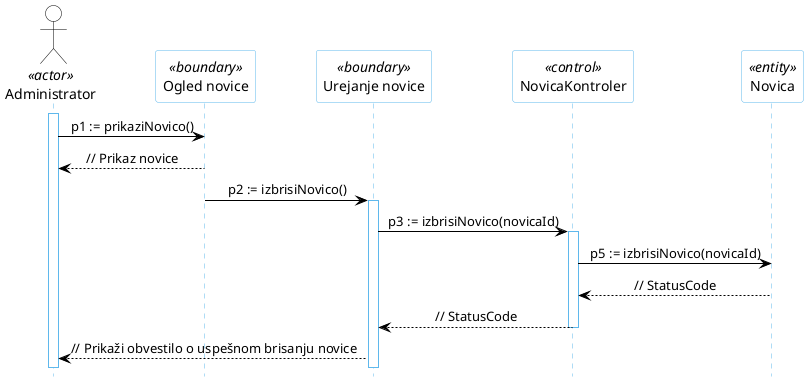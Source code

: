 @startuml
hide footbox

skinparam backgroundcolor transparent
skinparam defaultTextAlignment center
skinparam actorBorderColor black
skinparam actorBackgroundColor white
skinparam arrowColor black
skinparam sequenceLifeLineBorderColor #5FB8EC
skinparam sequenceParticipantBorderColor #5FB8EC
skinparam sequenceParticipantBackgroundColor white

actor "Administrator" AS U1 <<actor>>

participant "Ogled novice" as R6 <<boundary>>
participant "Urejanje novice" as R5 <<boundary>>
participant "NovicaKontroler" as R2 <<control>>
participant "Novica" as R4 <<entity>>

activate U1
U1 -> R6: p1 := prikaziNovico()
R6 --> U1: // Prikaz novice
R6 -> R5: p2 := izbrisiNovico()
activate R5
R5 -> R2: p3 := izbrisiNovico(novicaId)
activate R2
R2 -> R4: p5 := izbrisiNovico(novicaId)
R4 --> R2: // StatusCode
R2 --> R5: // StatusCode
deactivate R2
R5 --> U1: // Prikaži obvestilo o uspešnom brisanju novice
@enduml

